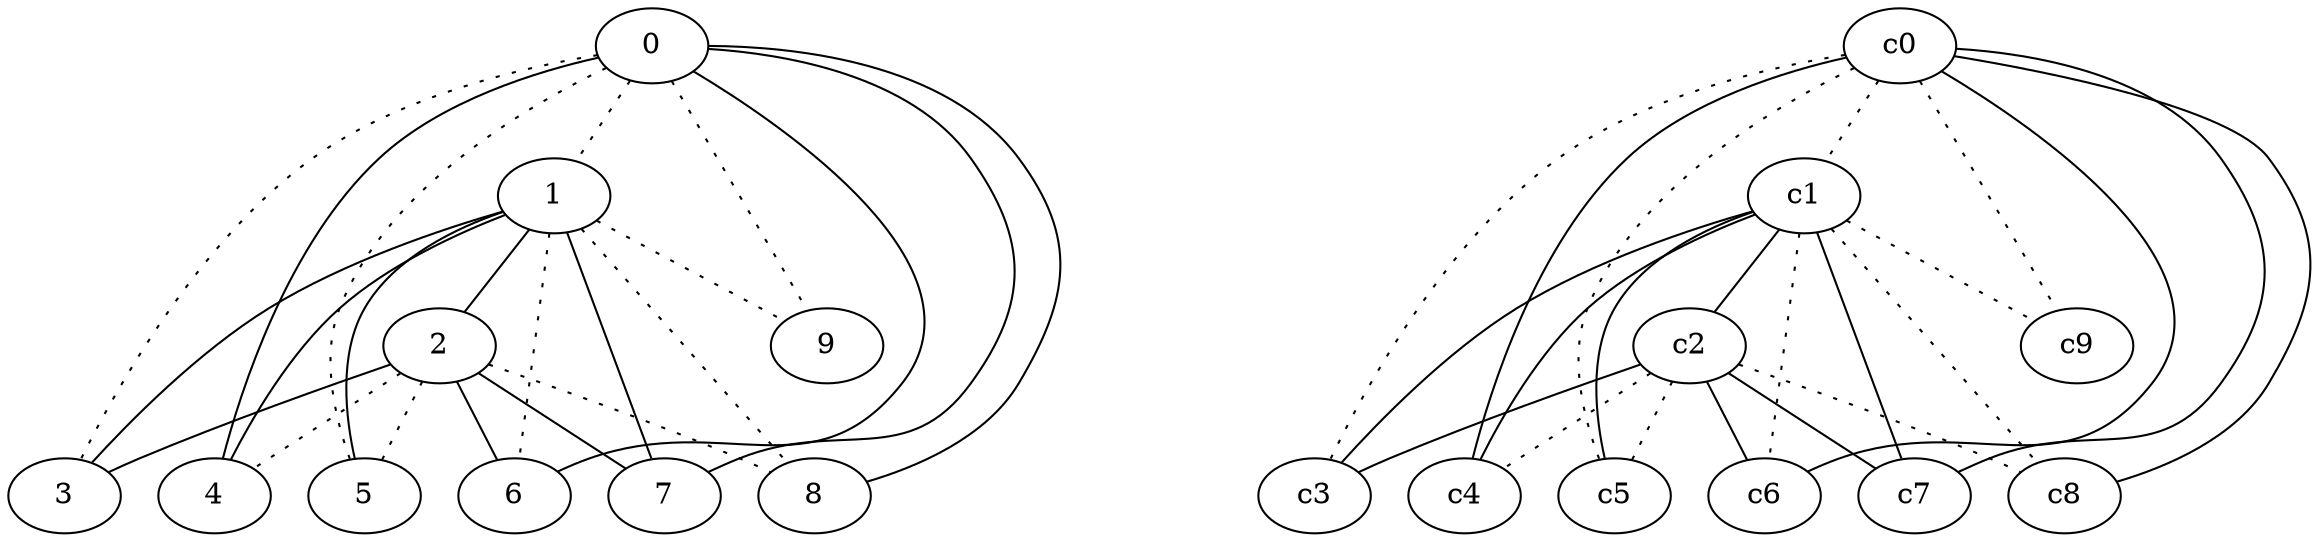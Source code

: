 graph {
a0[label=0];
a1[label=1];
a2[label=2];
a3[label=3];
a4[label=4];
a5[label=5];
a6[label=6];
a7[label=7];
a8[label=8];
a9[label=9];
a0 -- a1 [style=dotted];
a0 -- a3 [style=dotted];
a0 -- a4;
a0 -- a5 [style=dotted];
a0 -- a6;
a0 -- a7;
a0 -- a8;
a0 -- a9 [style=dotted];
a1 -- a2;
a1 -- a3;
a1 -- a4;
a1 -- a5;
a1 -- a6 [style=dotted];
a1 -- a7;
a1 -- a8 [style=dotted];
a1 -- a9 [style=dotted];
a2 -- a3;
a2 -- a4 [style=dotted];
a2 -- a5 [style=dotted];
a2 -- a6;
a2 -- a7;
a2 -- a8 [style=dotted];
c0 -- c1 [style=dotted];
c0 -- c3 [style=dotted];
c0 -- c4;
c0 -- c5 [style=dotted];
c0 -- c6;
c0 -- c7;
c0 -- c8;
c0 -- c9 [style=dotted];
c1 -- c2;
c1 -- c3;
c1 -- c4;
c1 -- c5;
c1 -- c6 [style=dotted];
c1 -- c7;
c1 -- c8 [style=dotted];
c1 -- c9 [style=dotted];
c2 -- c3;
c2 -- c4 [style=dotted];
c2 -- c5 [style=dotted];
c2 -- c6;
c2 -- c7;
c2 -- c8 [style=dotted];
}
